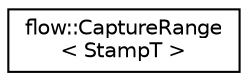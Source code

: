digraph "Graphical Class Hierarchy"
{
 // LATEX_PDF_SIZE
  edge [fontname="Helvetica",fontsize="10",labelfontname="Helvetica",labelfontsize="10"];
  node [fontname="Helvetica",fontsize="10",shape=record];
  rankdir="LR";
  Node0 [label="flow::CaptureRange\l\< StampT \>",height=0.2,width=0.4,color="black", fillcolor="white", style="filled",URL="$structflow_1_1_capture_range.html",tooltip="Data capture/sequencing information."];
}
